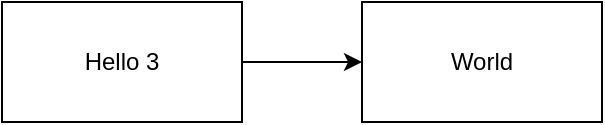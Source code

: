 <mxfile version="16.1.2" type="device"><diagram id="efWZBNojfQ2mLPMLPwX9" name="Page-1"><mxGraphModel dx="1422" dy="905" grid="1" gridSize="10" guides="1" tooltips="1" connect="1" arrows="1" fold="1" page="1" pageScale="1" pageWidth="850" pageHeight="1100" math="0" shadow="0"><root><mxCell id="0"/><mxCell id="1" parent="0"/><mxCell id="7sxS2ue-ip3C7ChVQVRz-3" style="edgeStyle=orthogonalEdgeStyle;rounded=0;orthogonalLoop=1;jettySize=auto;html=1;" parent="1" source="7sxS2ue-ip3C7ChVQVRz-1" target="7sxS2ue-ip3C7ChVQVRz-2" edge="1"><mxGeometry relative="1" as="geometry"/></mxCell><mxCell id="7sxS2ue-ip3C7ChVQVRz-1" value="Hello 3" style="rounded=0;whiteSpace=wrap;html=1;" parent="1" vertex="1"><mxGeometry x="360" y="420" width="120" height="60" as="geometry"/></mxCell><mxCell id="7sxS2ue-ip3C7ChVQVRz-2" value="World" style="rounded=0;whiteSpace=wrap;html=1;" parent="1" vertex="1"><mxGeometry x="540" y="420" width="120" height="60" as="geometry"/></mxCell></root></mxGraphModel></diagram></mxfile>